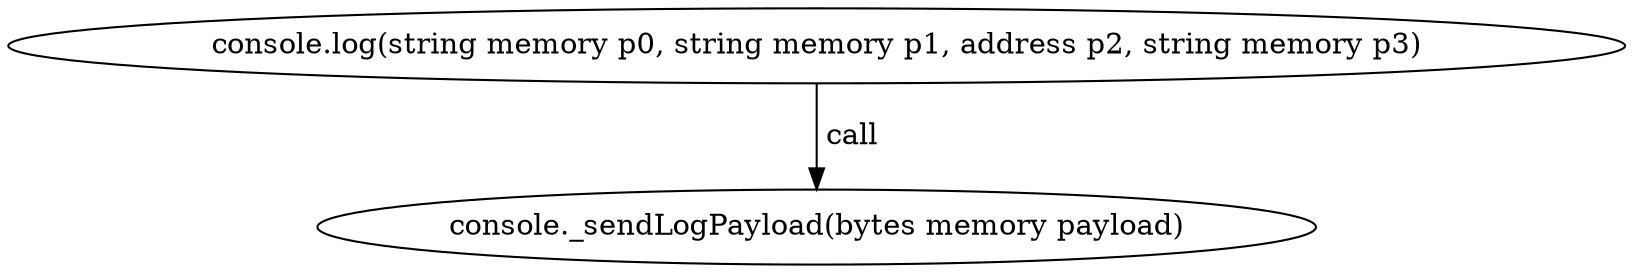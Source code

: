 digraph "" {
	graph [bb="0,0,646.44,124.8"];
	node [label="\N"];
	"console.log(string memory p0, string memory p1, address p2, string memory p3)"	 [height=0.5,
		pos="323.22,106.8",
		width=8.9783];
	"console._sendLogPayload(bytes memory payload)"	 [height=0.5,
		pos="323.22,18",
		width=5.7372];
	"console.log(string memory p0, string memory p1, address p2, string memory p3)" -> "console._sendLogPayload(bytes memory payload)" [key=call,
	label=" call",
	lp="335.08,62.4",
	pos="e,323.22,36.072 323.22,88.401 323.22,76.295 323.22,60.208 323.22,46.467"];
}
digraph "" {
	graph [bb="0,0,646.44,124.8"];
	node [label="\N"];
	"console.log(string memory p0, string memory p1, address p2, string memory p3)"	 [height=0.5,
		pos="323.22,106.8",
		width=8.9783];
	"console._sendLogPayload(bytes memory payload)"	 [height=0.5,
		pos="323.22,18",
		width=5.7372];
	"console.log(string memory p0, string memory p1, address p2, string memory p3)" -> "console._sendLogPayload(bytes memory payload)" [key=call,
	label=" call",
	lp="335.08,62.4",
	pos="e,323.22,36.072 323.22,88.401 323.22,76.295 323.22,60.208 323.22,46.467"];
}
